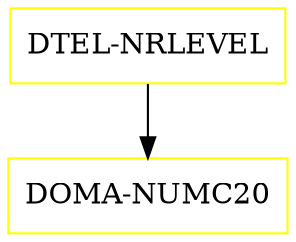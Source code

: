digraph G {
  "DTEL-NRLEVEL" [shape=box,color=yellow];
  "DOMA-NUMC20" [shape=box,color=yellow,URL="./DOMA_NUMC20.html"];
  "DTEL-NRLEVEL" -> "DOMA-NUMC20";
}

